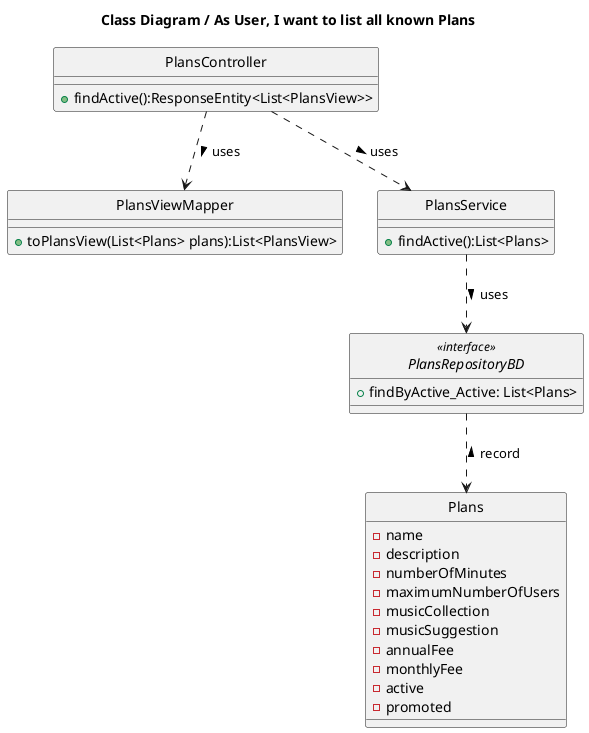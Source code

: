 @startuml
'https://plantuml.com/class-diagram
hide circle
class PlansRepositoryBD <<interface>>

title Class Diagram / As User, I want to list all known Plans



class Plans{
    -name
    - description
    - numberOfMinutes
    -maximumNumberOfUsers
    -musicCollection
     -musicSuggestion
     -annualFee
     -monthlyFee
     -active
     -promoted
}
class PlansViewMapper{
    +toPlansView(List<Plans> plans):List<PlansView>
}
class PlansController{
     +findActive():ResponseEntity<List<PlansView>>
    }
class PlansService{
 +findActive():List<Plans>

}

interface PlansRepositoryBD
{
+findByActive_Active: List<Plans>
}

PlansController ..> PlansService: uses >
PlansService ..> PlansRepositoryBD: uses >
PlansRepositoryBD ..> Plans: < record
PlansController ..>PlansViewMapper: uses >
@enduml
